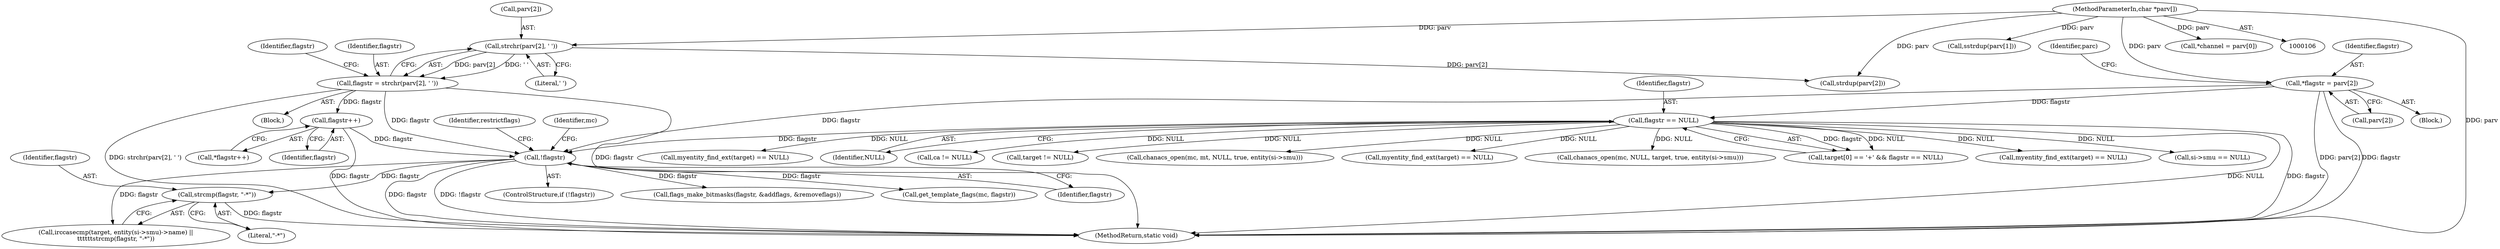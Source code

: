 digraph "0_atheme_c597156adc60a45b5f827793cd420945f47bc03b_1@API" {
"1000506" [label="(Call,strcmp(flagstr, \"-*\"))"];
"1000367" [label="(Call,!flagstr)"];
"1000127" [label="(Call,*flagstr = parv[2])"];
"1000109" [label="(MethodParameterIn,char *parv[])"];
"1000332" [label="(Call,flagstr = strchr(parv[2], ' '))"];
"1000334" [label="(Call,strchr(parv[2], ' '))"];
"1000200" [label="(Call,flagstr == NULL)"];
"1000343" [label="(Call,flagstr++)"];
"1000674" [label="(Call,chanacs_open(mc, mt, NULL, true, entity(si->smu)))"];
"1000348" [label="(Call,strdup(parv[2]))"];
"1000497" [label="(Call,irccasecmp(target, entity(si->smu)->name) ||\n\t\t\t\t\t\tstrcmp(flagstr, \"-*\"))"];
"1000250" [label="(Call,myentity_find_ext(target) == NULL)"];
"1000467" [label="(Identifier,restrictflags)"];
"1000128" [label="(Identifier,flagstr)"];
"1000122" [label="(Call,sstrdup(parv[1]))"];
"1000930" [label="(Call,chanacs_open(mc, NULL, target, true, entity(si->smu)))"];
"1000334" [label="(Call,strchr(parv[2], ' '))"];
"1000335" [label="(Call,parv[2])"];
"1000552" [label="(Call,flags_make_bitmasks(flagstr, &addflags, &removeflags))"];
"1000367" [label="(Call,!flagstr)"];
"1000194" [label="(Call,target[0] == '+' && flagstr == NULL)"];
"1000332" [label="(Call,flagstr = strchr(parv[2], ' '))"];
"1000109" [label="(MethodParameterIn,char *parv[])"];
"1000140" [label="(Identifier,parc)"];
"1000110" [label="(Block,)"];
"1000340" [label="(Identifier,flagstr)"];
"1000309" [label="(Call,myentity_find_ext(target) == NULL)"];
"1000492" [label="(Call,si->smu == NULL)"];
"1000200" [label="(Call,flagstr == NULL)"];
"1000375" [label="(Identifier,mc)"];
"1000129" [label="(Call,parv[2])"];
"1000229" [label="(Call,myentity_find_ext(target) == NULL)"];
"1000508" [label="(Literal,\"-*\")"];
"1000344" [label="(Identifier,flagstr)"];
"1000127" [label="(Call,*flagstr = parv[2])"];
"1000506" [label="(Call,strcmp(flagstr, \"-*\"))"];
"1000588" [label="(Call,get_template_flags(mc, flagstr))"];
"1000202" [label="(Identifier,NULL)"];
"1000338" [label="(Literal,' ')"];
"1000507" [label="(Identifier,flagstr)"];
"1000201" [label="(Identifier,flagstr)"];
"1000368" [label="(Identifier,flagstr)"];
"1000430" [label="(Call,ca != NULL)"];
"1000343" [label="(Call,flagstr++)"];
"1000114" [label="(Call,*channel = parv[0])"];
"1001054" [label="(MethodReturn,static void)"];
"1000313" [label="(Block,)"];
"1000333" [label="(Identifier,flagstr)"];
"1000208" [label="(Call,target != NULL)"];
"1000342" [label="(Call,*flagstr++)"];
"1000366" [label="(ControlStructure,if (!flagstr))"];
"1000506" -> "1000497"  [label="AST: "];
"1000506" -> "1000508"  [label="CFG: "];
"1000507" -> "1000506"  [label="AST: "];
"1000508" -> "1000506"  [label="AST: "];
"1000497" -> "1000506"  [label="CFG: "];
"1000506" -> "1001054"  [label="DDG: flagstr"];
"1000367" -> "1000506"  [label="DDG: flagstr"];
"1000367" -> "1000366"  [label="AST: "];
"1000367" -> "1000368"  [label="CFG: "];
"1000368" -> "1000367"  [label="AST: "];
"1000375" -> "1000367"  [label="CFG: "];
"1000467" -> "1000367"  [label="CFG: "];
"1000367" -> "1001054"  [label="DDG: flagstr"];
"1000367" -> "1001054"  [label="DDG: !flagstr"];
"1000127" -> "1000367"  [label="DDG: flagstr"];
"1000332" -> "1000367"  [label="DDG: flagstr"];
"1000200" -> "1000367"  [label="DDG: flagstr"];
"1000343" -> "1000367"  [label="DDG: flagstr"];
"1000367" -> "1000497"  [label="DDG: flagstr"];
"1000367" -> "1000552"  [label="DDG: flagstr"];
"1000367" -> "1000588"  [label="DDG: flagstr"];
"1000127" -> "1000110"  [label="AST: "];
"1000127" -> "1000129"  [label="CFG: "];
"1000128" -> "1000127"  [label="AST: "];
"1000129" -> "1000127"  [label="AST: "];
"1000140" -> "1000127"  [label="CFG: "];
"1000127" -> "1001054"  [label="DDG: parv[2]"];
"1000127" -> "1001054"  [label="DDG: flagstr"];
"1000109" -> "1000127"  [label="DDG: parv"];
"1000127" -> "1000200"  [label="DDG: flagstr"];
"1000109" -> "1000106"  [label="AST: "];
"1000109" -> "1001054"  [label="DDG: parv"];
"1000109" -> "1000114"  [label="DDG: parv"];
"1000109" -> "1000122"  [label="DDG: parv"];
"1000109" -> "1000334"  [label="DDG: parv"];
"1000109" -> "1000348"  [label="DDG: parv"];
"1000332" -> "1000313"  [label="AST: "];
"1000332" -> "1000334"  [label="CFG: "];
"1000333" -> "1000332"  [label="AST: "];
"1000334" -> "1000332"  [label="AST: "];
"1000340" -> "1000332"  [label="CFG: "];
"1000332" -> "1001054"  [label="DDG: strchr(parv[2], ' ')"];
"1000332" -> "1001054"  [label="DDG: flagstr"];
"1000334" -> "1000332"  [label="DDG: parv[2]"];
"1000334" -> "1000332"  [label="DDG: ' '"];
"1000332" -> "1000343"  [label="DDG: flagstr"];
"1000334" -> "1000338"  [label="CFG: "];
"1000335" -> "1000334"  [label="AST: "];
"1000338" -> "1000334"  [label="AST: "];
"1000334" -> "1000348"  [label="DDG: parv[2]"];
"1000200" -> "1000194"  [label="AST: "];
"1000200" -> "1000202"  [label="CFG: "];
"1000201" -> "1000200"  [label="AST: "];
"1000202" -> "1000200"  [label="AST: "];
"1000194" -> "1000200"  [label="CFG: "];
"1000200" -> "1001054"  [label="DDG: flagstr"];
"1000200" -> "1001054"  [label="DDG: NULL"];
"1000200" -> "1000194"  [label="DDG: flagstr"];
"1000200" -> "1000194"  [label="DDG: NULL"];
"1000200" -> "1000208"  [label="DDG: NULL"];
"1000200" -> "1000229"  [label="DDG: NULL"];
"1000200" -> "1000250"  [label="DDG: NULL"];
"1000200" -> "1000309"  [label="DDG: NULL"];
"1000200" -> "1000430"  [label="DDG: NULL"];
"1000200" -> "1000492"  [label="DDG: NULL"];
"1000200" -> "1000674"  [label="DDG: NULL"];
"1000200" -> "1000930"  [label="DDG: NULL"];
"1000343" -> "1000342"  [label="AST: "];
"1000343" -> "1000344"  [label="CFG: "];
"1000344" -> "1000343"  [label="AST: "];
"1000342" -> "1000343"  [label="CFG: "];
"1000343" -> "1001054"  [label="DDG: flagstr"];
}
